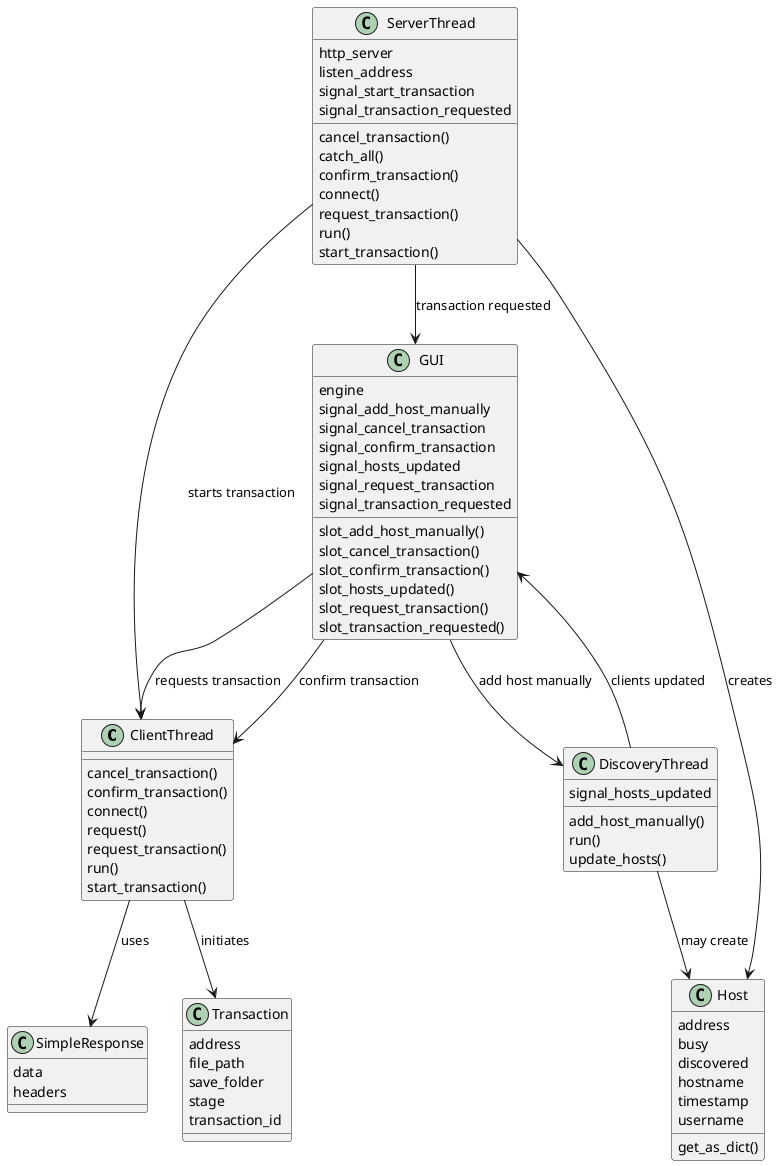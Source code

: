 @startuml classes
set namespaceSeparator none
class "ClientThread" as app.backend.client.ClientThread {
  cancel_transaction()
  confirm_transaction()
  connect()
  request()
  request_transaction()
  run()
  start_transaction()
}
class "DiscoveryThread" as app.backend.discovery.DiscoveryThread {
  signal_hosts_updated
  add_host_manually()
  run()
  update_hosts()
}
class "GUI" as app.gui.GUI {
  engine
  signal_add_host_manually
  signal_cancel_transaction
  signal_confirm_transaction
  signal_hosts_updated
  signal_request_transaction
  signal_transaction_requested
  slot_add_host_manually()
  slot_cancel_transaction()
  slot_confirm_transaction()
  slot_hosts_updated()
  slot_request_transaction()
  slot_transaction_requested()
}
class "Host" as app.storage.Host {
  address
  busy
  discovered
  hostname
  timestamp
  username
  get_as_dict()
}
class "ServerThread" as app.backend.server.ServerThread {
  http_server
  listen_address
  signal_start_transaction
  signal_transaction_requested
  cancel_transaction()
  catch_all()
  confirm_transaction()
  connect()
  request_transaction()
  run()
  start_transaction()
}
class "SimpleResponse" as app.backend.client.SimpleResponse {
  data
  headers
}
class "Transaction" as app.storage.Transaction {
  address
  file_path
  save_folder
  stage
  transaction_id
}

app.backend.discovery.DiscoveryThread --> app.storage.Host : "may create"
app.backend.discovery.DiscoveryThread --> app.gui.GUI : "clients updated"
app.backend.client.ClientThread --> app.storage.Transaction : "initiates"
app.backend.client.ClientThread --> app.backend.client.SimpleResponse : "uses"
app.backend.server.ServerThread --> app.storage.Host : "creates"
app.backend.server.ServerThread --> app.gui.GUI : "transaction requested"
app.backend.server.ServerThread --> app.backend.client.ClientThread : "starts transaction"
app.gui.GUI --> app.backend.client.ClientThread : "requests transaction"
app.gui.GUI --> app.backend.client.ClientThread : "confirm transaction"
app.gui.GUI --> app.backend.discovery.DiscoveryThread : "add host manually"
@enduml
